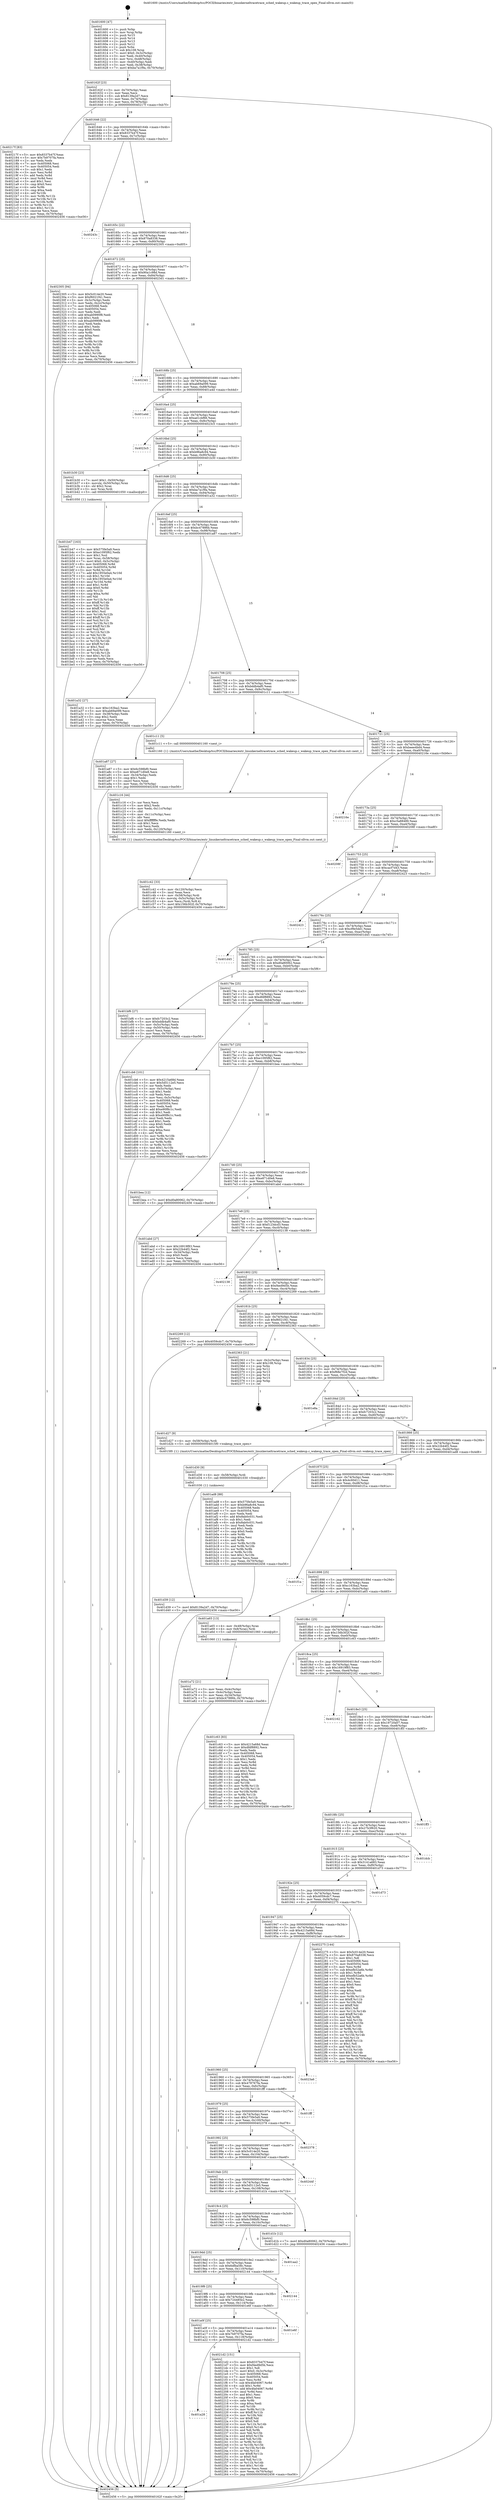 digraph "0x401600" {
  label = "0x401600 (/mnt/c/Users/mathe/Desktop/tcc/POCII/binaries/extr_linuxkerneltracetrace_sched_wakeup.c_wakeup_trace_open_Final-ollvm.out::main(0))"
  labelloc = "t"
  node[shape=record]

  Entry [label="",width=0.3,height=0.3,shape=circle,fillcolor=black,style=filled]
  "0x40162f" [label="{
     0x40162f [23]\l
     | [instrs]\l
     &nbsp;&nbsp;0x40162f \<+3\>: mov -0x70(%rbp),%eax\l
     &nbsp;&nbsp;0x401632 \<+2\>: mov %eax,%ecx\l
     &nbsp;&nbsp;0x401634 \<+6\>: sub $0x8139a2d7,%ecx\l
     &nbsp;&nbsp;0x40163a \<+3\>: mov %eax,-0x74(%rbp)\l
     &nbsp;&nbsp;0x40163d \<+3\>: mov %ecx,-0x78(%rbp)\l
     &nbsp;&nbsp;0x401640 \<+6\>: je 000000000040217f \<main+0xb7f\>\l
  }"]
  "0x40217f" [label="{
     0x40217f [83]\l
     | [instrs]\l
     &nbsp;&nbsp;0x40217f \<+5\>: mov $0x8337b47f,%eax\l
     &nbsp;&nbsp;0x402184 \<+5\>: mov $0x7b9707fa,%ecx\l
     &nbsp;&nbsp;0x402189 \<+2\>: xor %edx,%edx\l
     &nbsp;&nbsp;0x40218b \<+7\>: mov 0x405068,%esi\l
     &nbsp;&nbsp;0x402192 \<+7\>: mov 0x405054,%edi\l
     &nbsp;&nbsp;0x402199 \<+3\>: sub $0x1,%edx\l
     &nbsp;&nbsp;0x40219c \<+3\>: mov %esi,%r8d\l
     &nbsp;&nbsp;0x40219f \<+3\>: add %edx,%r8d\l
     &nbsp;&nbsp;0x4021a2 \<+4\>: imul %r8d,%esi\l
     &nbsp;&nbsp;0x4021a6 \<+3\>: and $0x1,%esi\l
     &nbsp;&nbsp;0x4021a9 \<+3\>: cmp $0x0,%esi\l
     &nbsp;&nbsp;0x4021ac \<+4\>: sete %r9b\l
     &nbsp;&nbsp;0x4021b0 \<+3\>: cmp $0xa,%edi\l
     &nbsp;&nbsp;0x4021b3 \<+4\>: setl %r10b\l
     &nbsp;&nbsp;0x4021b7 \<+3\>: mov %r9b,%r11b\l
     &nbsp;&nbsp;0x4021ba \<+3\>: and %r10b,%r11b\l
     &nbsp;&nbsp;0x4021bd \<+3\>: xor %r10b,%r9b\l
     &nbsp;&nbsp;0x4021c0 \<+3\>: or %r9b,%r11b\l
     &nbsp;&nbsp;0x4021c3 \<+4\>: test $0x1,%r11b\l
     &nbsp;&nbsp;0x4021c7 \<+3\>: cmovne %ecx,%eax\l
     &nbsp;&nbsp;0x4021ca \<+3\>: mov %eax,-0x70(%rbp)\l
     &nbsp;&nbsp;0x4021cd \<+5\>: jmp 0000000000402456 \<main+0xe56\>\l
  }"]
  "0x401646" [label="{
     0x401646 [22]\l
     | [instrs]\l
     &nbsp;&nbsp;0x401646 \<+5\>: jmp 000000000040164b \<main+0x4b\>\l
     &nbsp;&nbsp;0x40164b \<+3\>: mov -0x74(%rbp),%eax\l
     &nbsp;&nbsp;0x40164e \<+5\>: sub $0x8337b47f,%eax\l
     &nbsp;&nbsp;0x401653 \<+3\>: mov %eax,-0x7c(%rbp)\l
     &nbsp;&nbsp;0x401656 \<+6\>: je 000000000040243c \<main+0xe3c\>\l
  }"]
  Exit [label="",width=0.3,height=0.3,shape=circle,fillcolor=black,style=filled,peripheries=2]
  "0x40243c" [label="{
     0x40243c\l
  }", style=dashed]
  "0x40165c" [label="{
     0x40165c [22]\l
     | [instrs]\l
     &nbsp;&nbsp;0x40165c \<+5\>: jmp 0000000000401661 \<main+0x61\>\l
     &nbsp;&nbsp;0x401661 \<+3\>: mov -0x74(%rbp),%eax\l
     &nbsp;&nbsp;0x401664 \<+5\>: sub $0x870a8338,%eax\l
     &nbsp;&nbsp;0x401669 \<+3\>: mov %eax,-0x80(%rbp)\l
     &nbsp;&nbsp;0x40166c \<+6\>: je 0000000000402305 \<main+0xd05\>\l
  }"]
  "0x401a28" [label="{
     0x401a28\l
  }", style=dashed]
  "0x402305" [label="{
     0x402305 [94]\l
     | [instrs]\l
     &nbsp;&nbsp;0x402305 \<+5\>: mov $0x5c014e20,%eax\l
     &nbsp;&nbsp;0x40230a \<+5\>: mov $0xf6021f41,%ecx\l
     &nbsp;&nbsp;0x40230f \<+3\>: mov -0x3c(%rbp),%edx\l
     &nbsp;&nbsp;0x402312 \<+3\>: mov %edx,-0x2c(%rbp)\l
     &nbsp;&nbsp;0x402315 \<+7\>: mov 0x405068,%edx\l
     &nbsp;&nbsp;0x40231c \<+7\>: mov 0x405054,%esi\l
     &nbsp;&nbsp;0x402323 \<+2\>: mov %edx,%edi\l
     &nbsp;&nbsp;0x402325 \<+6\>: add $0xab0990f8,%edi\l
     &nbsp;&nbsp;0x40232b \<+3\>: sub $0x1,%edi\l
     &nbsp;&nbsp;0x40232e \<+6\>: sub $0xab0990f8,%edi\l
     &nbsp;&nbsp;0x402334 \<+3\>: imul %edi,%edx\l
     &nbsp;&nbsp;0x402337 \<+3\>: and $0x1,%edx\l
     &nbsp;&nbsp;0x40233a \<+3\>: cmp $0x0,%edx\l
     &nbsp;&nbsp;0x40233d \<+4\>: sete %r8b\l
     &nbsp;&nbsp;0x402341 \<+3\>: cmp $0xa,%esi\l
     &nbsp;&nbsp;0x402344 \<+4\>: setl %r9b\l
     &nbsp;&nbsp;0x402348 \<+3\>: mov %r8b,%r10b\l
     &nbsp;&nbsp;0x40234b \<+3\>: and %r9b,%r10b\l
     &nbsp;&nbsp;0x40234e \<+3\>: xor %r9b,%r8b\l
     &nbsp;&nbsp;0x402351 \<+3\>: or %r8b,%r10b\l
     &nbsp;&nbsp;0x402354 \<+4\>: test $0x1,%r10b\l
     &nbsp;&nbsp;0x402358 \<+3\>: cmovne %ecx,%eax\l
     &nbsp;&nbsp;0x40235b \<+3\>: mov %eax,-0x70(%rbp)\l
     &nbsp;&nbsp;0x40235e \<+5\>: jmp 0000000000402456 \<main+0xe56\>\l
  }"]
  "0x401672" [label="{
     0x401672 [25]\l
     | [instrs]\l
     &nbsp;&nbsp;0x401672 \<+5\>: jmp 0000000000401677 \<main+0x77\>\l
     &nbsp;&nbsp;0x401677 \<+3\>: mov -0x74(%rbp),%eax\l
     &nbsp;&nbsp;0x40167a \<+5\>: sub $0x90a1c98d,%eax\l
     &nbsp;&nbsp;0x40167f \<+6\>: mov %eax,-0x84(%rbp)\l
     &nbsp;&nbsp;0x401685 \<+6\>: je 00000000004023d1 \<main+0xdd1\>\l
  }"]
  "0x4021d2" [label="{
     0x4021d2 [151]\l
     | [instrs]\l
     &nbsp;&nbsp;0x4021d2 \<+5\>: mov $0x8337b47f,%eax\l
     &nbsp;&nbsp;0x4021d7 \<+5\>: mov $0xf4ed9d5b,%ecx\l
     &nbsp;&nbsp;0x4021dc \<+2\>: mov $0x1,%dl\l
     &nbsp;&nbsp;0x4021de \<+7\>: movl $0x0,-0x3c(%rbp)\l
     &nbsp;&nbsp;0x4021e5 \<+7\>: mov 0x405068,%esi\l
     &nbsp;&nbsp;0x4021ec \<+7\>: mov 0x405054,%edi\l
     &nbsp;&nbsp;0x4021f3 \<+3\>: mov %esi,%r8d\l
     &nbsp;&nbsp;0x4021f6 \<+7\>: sub $0x4fa04067,%r8d\l
     &nbsp;&nbsp;0x4021fd \<+4\>: sub $0x1,%r8d\l
     &nbsp;&nbsp;0x402201 \<+7\>: add $0x4fa04067,%r8d\l
     &nbsp;&nbsp;0x402208 \<+4\>: imul %r8d,%esi\l
     &nbsp;&nbsp;0x40220c \<+3\>: and $0x1,%esi\l
     &nbsp;&nbsp;0x40220f \<+3\>: cmp $0x0,%esi\l
     &nbsp;&nbsp;0x402212 \<+4\>: sete %r9b\l
     &nbsp;&nbsp;0x402216 \<+3\>: cmp $0xa,%edi\l
     &nbsp;&nbsp;0x402219 \<+4\>: setl %r10b\l
     &nbsp;&nbsp;0x40221d \<+3\>: mov %r9b,%r11b\l
     &nbsp;&nbsp;0x402220 \<+4\>: xor $0xff,%r11b\l
     &nbsp;&nbsp;0x402224 \<+3\>: mov %r10b,%bl\l
     &nbsp;&nbsp;0x402227 \<+3\>: xor $0xff,%bl\l
     &nbsp;&nbsp;0x40222a \<+3\>: xor $0x0,%dl\l
     &nbsp;&nbsp;0x40222d \<+3\>: mov %r11b,%r14b\l
     &nbsp;&nbsp;0x402230 \<+4\>: and $0x0,%r14b\l
     &nbsp;&nbsp;0x402234 \<+3\>: and %dl,%r9b\l
     &nbsp;&nbsp;0x402237 \<+3\>: mov %bl,%r15b\l
     &nbsp;&nbsp;0x40223a \<+4\>: and $0x0,%r15b\l
     &nbsp;&nbsp;0x40223e \<+3\>: and %dl,%r10b\l
     &nbsp;&nbsp;0x402241 \<+3\>: or %r9b,%r14b\l
     &nbsp;&nbsp;0x402244 \<+3\>: or %r10b,%r15b\l
     &nbsp;&nbsp;0x402247 \<+3\>: xor %r15b,%r14b\l
     &nbsp;&nbsp;0x40224a \<+3\>: or %bl,%r11b\l
     &nbsp;&nbsp;0x40224d \<+4\>: xor $0xff,%r11b\l
     &nbsp;&nbsp;0x402251 \<+3\>: or $0x0,%dl\l
     &nbsp;&nbsp;0x402254 \<+3\>: and %dl,%r11b\l
     &nbsp;&nbsp;0x402257 \<+3\>: or %r11b,%r14b\l
     &nbsp;&nbsp;0x40225a \<+4\>: test $0x1,%r14b\l
     &nbsp;&nbsp;0x40225e \<+3\>: cmovne %ecx,%eax\l
     &nbsp;&nbsp;0x402261 \<+3\>: mov %eax,-0x70(%rbp)\l
     &nbsp;&nbsp;0x402264 \<+5\>: jmp 0000000000402456 \<main+0xe56\>\l
  }"]
  "0x4023d1" [label="{
     0x4023d1\l
  }", style=dashed]
  "0x40168b" [label="{
     0x40168b [25]\l
     | [instrs]\l
     &nbsp;&nbsp;0x40168b \<+5\>: jmp 0000000000401690 \<main+0x90\>\l
     &nbsp;&nbsp;0x401690 \<+3\>: mov -0x74(%rbp),%eax\l
     &nbsp;&nbsp;0x401693 \<+5\>: sub $0xab69a099,%eax\l
     &nbsp;&nbsp;0x401698 \<+6\>: mov %eax,-0x88(%rbp)\l
     &nbsp;&nbsp;0x40169e \<+6\>: je 0000000000401a4d \<main+0x44d\>\l
  }"]
  "0x401a0f" [label="{
     0x401a0f [25]\l
     | [instrs]\l
     &nbsp;&nbsp;0x401a0f \<+5\>: jmp 0000000000401a14 \<main+0x414\>\l
     &nbsp;&nbsp;0x401a14 \<+3\>: mov -0x74(%rbp),%eax\l
     &nbsp;&nbsp;0x401a17 \<+5\>: sub $0x7b9707fa,%eax\l
     &nbsp;&nbsp;0x401a1c \<+6\>: mov %eax,-0x118(%rbp)\l
     &nbsp;&nbsp;0x401a22 \<+6\>: je 00000000004021d2 \<main+0xbd2\>\l
  }"]
  "0x401a4d" [label="{
     0x401a4d\l
  }", style=dashed]
  "0x4016a4" [label="{
     0x4016a4 [25]\l
     | [instrs]\l
     &nbsp;&nbsp;0x4016a4 \<+5\>: jmp 00000000004016a9 \<main+0xa9\>\l
     &nbsp;&nbsp;0x4016a9 \<+3\>: mov -0x74(%rbp),%eax\l
     &nbsp;&nbsp;0x4016ac \<+5\>: sub $0xad1cbf66,%eax\l
     &nbsp;&nbsp;0x4016b1 \<+6\>: mov %eax,-0x8c(%rbp)\l
     &nbsp;&nbsp;0x4016b7 \<+6\>: je 00000000004023c5 \<main+0xdc5\>\l
  }"]
  "0x401e6f" [label="{
     0x401e6f\l
  }", style=dashed]
  "0x4023c5" [label="{
     0x4023c5\l
  }", style=dashed]
  "0x4016bd" [label="{
     0x4016bd [25]\l
     | [instrs]\l
     &nbsp;&nbsp;0x4016bd \<+5\>: jmp 00000000004016c2 \<main+0xc2\>\l
     &nbsp;&nbsp;0x4016c2 \<+3\>: mov -0x74(%rbp),%eax\l
     &nbsp;&nbsp;0x4016c5 \<+5\>: sub $0xb96a8c94,%eax\l
     &nbsp;&nbsp;0x4016ca \<+6\>: mov %eax,-0x90(%rbp)\l
     &nbsp;&nbsp;0x4016d0 \<+6\>: je 0000000000401b30 \<main+0x530\>\l
  }"]
  "0x4019f6" [label="{
     0x4019f6 [25]\l
     | [instrs]\l
     &nbsp;&nbsp;0x4019f6 \<+5\>: jmp 00000000004019fb \<main+0x3fb\>\l
     &nbsp;&nbsp;0x4019fb \<+3\>: mov -0x74(%rbp),%eax\l
     &nbsp;&nbsp;0x4019fe \<+5\>: sub $0x724485e2,%eax\l
     &nbsp;&nbsp;0x401a03 \<+6\>: mov %eax,-0x114(%rbp)\l
     &nbsp;&nbsp;0x401a09 \<+6\>: je 0000000000401e6f \<main+0x86f\>\l
  }"]
  "0x401b30" [label="{
     0x401b30 [23]\l
     | [instrs]\l
     &nbsp;&nbsp;0x401b30 \<+7\>: movl $0x1,-0x50(%rbp)\l
     &nbsp;&nbsp;0x401b37 \<+4\>: movslq -0x50(%rbp),%rax\l
     &nbsp;&nbsp;0x401b3b \<+4\>: shl $0x2,%rax\l
     &nbsp;&nbsp;0x401b3f \<+3\>: mov %rax,%rdi\l
     &nbsp;&nbsp;0x401b42 \<+5\>: call 0000000000401050 \<malloc@plt\>\l
     | [calls]\l
     &nbsp;&nbsp;0x401050 \{1\} (unknown)\l
  }"]
  "0x4016d6" [label="{
     0x4016d6 [25]\l
     | [instrs]\l
     &nbsp;&nbsp;0x4016d6 \<+5\>: jmp 00000000004016db \<main+0xdb\>\l
     &nbsp;&nbsp;0x4016db \<+3\>: mov -0x74(%rbp),%eax\l
     &nbsp;&nbsp;0x4016de \<+5\>: sub $0xba7a1f9a,%eax\l
     &nbsp;&nbsp;0x4016e3 \<+6\>: mov %eax,-0x94(%rbp)\l
     &nbsp;&nbsp;0x4016e9 \<+6\>: je 0000000000401a32 \<main+0x432\>\l
  }"]
  "0x402144" [label="{
     0x402144\l
  }", style=dashed]
  "0x401a32" [label="{
     0x401a32 [27]\l
     | [instrs]\l
     &nbsp;&nbsp;0x401a32 \<+5\>: mov $0xc163ba2,%eax\l
     &nbsp;&nbsp;0x401a37 \<+5\>: mov $0xab69a099,%ecx\l
     &nbsp;&nbsp;0x401a3c \<+3\>: mov -0x38(%rbp),%edx\l
     &nbsp;&nbsp;0x401a3f \<+3\>: cmp $0x2,%edx\l
     &nbsp;&nbsp;0x401a42 \<+3\>: cmovne %ecx,%eax\l
     &nbsp;&nbsp;0x401a45 \<+3\>: mov %eax,-0x70(%rbp)\l
     &nbsp;&nbsp;0x401a48 \<+5\>: jmp 0000000000402456 \<main+0xe56\>\l
  }"]
  "0x4016ef" [label="{
     0x4016ef [25]\l
     | [instrs]\l
     &nbsp;&nbsp;0x4016ef \<+5\>: jmp 00000000004016f4 \<main+0xf4\>\l
     &nbsp;&nbsp;0x4016f4 \<+3\>: mov -0x74(%rbp),%eax\l
     &nbsp;&nbsp;0x4016f7 \<+5\>: sub $0xbc47886b,%eax\l
     &nbsp;&nbsp;0x4016fc \<+6\>: mov %eax,-0x98(%rbp)\l
     &nbsp;&nbsp;0x401702 \<+6\>: je 0000000000401a87 \<main+0x487\>\l
  }"]
  "0x402456" [label="{
     0x402456 [5]\l
     | [instrs]\l
     &nbsp;&nbsp;0x402456 \<+5\>: jmp 000000000040162f \<main+0x2f\>\l
  }"]
  "0x401600" [label="{
     0x401600 [47]\l
     | [instrs]\l
     &nbsp;&nbsp;0x401600 \<+1\>: push %rbp\l
     &nbsp;&nbsp;0x401601 \<+3\>: mov %rsp,%rbp\l
     &nbsp;&nbsp;0x401604 \<+2\>: push %r15\l
     &nbsp;&nbsp;0x401606 \<+2\>: push %r14\l
     &nbsp;&nbsp;0x401608 \<+2\>: push %r13\l
     &nbsp;&nbsp;0x40160a \<+2\>: push %r12\l
     &nbsp;&nbsp;0x40160c \<+1\>: push %rbx\l
     &nbsp;&nbsp;0x40160d \<+7\>: sub $0x108,%rsp\l
     &nbsp;&nbsp;0x401614 \<+7\>: movl $0x0,-0x3c(%rbp)\l
     &nbsp;&nbsp;0x40161b \<+3\>: mov %edi,-0x40(%rbp)\l
     &nbsp;&nbsp;0x40161e \<+4\>: mov %rsi,-0x48(%rbp)\l
     &nbsp;&nbsp;0x401622 \<+3\>: mov -0x40(%rbp),%edi\l
     &nbsp;&nbsp;0x401625 \<+3\>: mov %edi,-0x38(%rbp)\l
     &nbsp;&nbsp;0x401628 \<+7\>: movl $0xba7a1f9a,-0x70(%rbp)\l
  }"]
  "0x4019dd" [label="{
     0x4019dd [25]\l
     | [instrs]\l
     &nbsp;&nbsp;0x4019dd \<+5\>: jmp 00000000004019e2 \<main+0x3e2\>\l
     &nbsp;&nbsp;0x4019e2 \<+3\>: mov -0x74(%rbp),%eax\l
     &nbsp;&nbsp;0x4019e5 \<+5\>: sub $0x6dfba58c,%eax\l
     &nbsp;&nbsp;0x4019ea \<+6\>: mov %eax,-0x110(%rbp)\l
     &nbsp;&nbsp;0x4019f0 \<+6\>: je 0000000000402144 \<main+0xb44\>\l
  }"]
  "0x401a87" [label="{
     0x401a87 [27]\l
     | [instrs]\l
     &nbsp;&nbsp;0x401a87 \<+5\>: mov $0x6c598bf0,%eax\l
     &nbsp;&nbsp;0x401a8c \<+5\>: mov $0xe871d0e8,%ecx\l
     &nbsp;&nbsp;0x401a91 \<+3\>: mov -0x34(%rbp),%edx\l
     &nbsp;&nbsp;0x401a94 \<+3\>: cmp $0x1,%edx\l
     &nbsp;&nbsp;0x401a97 \<+3\>: cmovl %ecx,%eax\l
     &nbsp;&nbsp;0x401a9a \<+3\>: mov %eax,-0x70(%rbp)\l
     &nbsp;&nbsp;0x401a9d \<+5\>: jmp 0000000000402456 \<main+0xe56\>\l
  }"]
  "0x401708" [label="{
     0x401708 [25]\l
     | [instrs]\l
     &nbsp;&nbsp;0x401708 \<+5\>: jmp 000000000040170d \<main+0x10d\>\l
     &nbsp;&nbsp;0x40170d \<+3\>: mov -0x74(%rbp),%eax\l
     &nbsp;&nbsp;0x401710 \<+5\>: sub $0xbddb4af0,%eax\l
     &nbsp;&nbsp;0x401715 \<+6\>: mov %eax,-0x9c(%rbp)\l
     &nbsp;&nbsp;0x40171b \<+6\>: je 0000000000401c11 \<main+0x611\>\l
  }"]
  "0x401aa2" [label="{
     0x401aa2\l
  }", style=dashed]
  "0x401c11" [label="{
     0x401c11 [5]\l
     | [instrs]\l
     &nbsp;&nbsp;0x401c11 \<+5\>: call 0000000000401160 \<next_i\>\l
     | [calls]\l
     &nbsp;&nbsp;0x401160 \{1\} (/mnt/c/Users/mathe/Desktop/tcc/POCII/binaries/extr_linuxkerneltracetrace_sched_wakeup.c_wakeup_trace_open_Final-ollvm.out::next_i)\l
  }"]
  "0x401721" [label="{
     0x401721 [25]\l
     | [instrs]\l
     &nbsp;&nbsp;0x401721 \<+5\>: jmp 0000000000401726 \<main+0x126\>\l
     &nbsp;&nbsp;0x401726 \<+3\>: mov -0x74(%rbp),%eax\l
     &nbsp;&nbsp;0x401729 \<+5\>: sub $0xbeee4bd4,%eax\l
     &nbsp;&nbsp;0x40172e \<+6\>: mov %eax,-0xa0(%rbp)\l
     &nbsp;&nbsp;0x401734 \<+6\>: je 000000000040216e \<main+0xb6e\>\l
  }"]
  "0x401d39" [label="{
     0x401d39 [12]\l
     | [instrs]\l
     &nbsp;&nbsp;0x401d39 \<+7\>: movl $0x8139a2d7,-0x70(%rbp)\l
     &nbsp;&nbsp;0x401d40 \<+5\>: jmp 0000000000402456 \<main+0xe56\>\l
  }"]
  "0x40216e" [label="{
     0x40216e\l
  }", style=dashed]
  "0x40173a" [label="{
     0x40173a [25]\l
     | [instrs]\l
     &nbsp;&nbsp;0x40173a \<+5\>: jmp 000000000040173f \<main+0x13f\>\l
     &nbsp;&nbsp;0x40173f \<+3\>: mov -0x74(%rbp),%eax\l
     &nbsp;&nbsp;0x401742 \<+5\>: sub $0xc5a88489,%eax\l
     &nbsp;&nbsp;0x401747 \<+6\>: mov %eax,-0xa4(%rbp)\l
     &nbsp;&nbsp;0x40174d \<+6\>: je 000000000040208f \<main+0xa8f\>\l
  }"]
  "0x401d30" [label="{
     0x401d30 [9]\l
     | [instrs]\l
     &nbsp;&nbsp;0x401d30 \<+4\>: mov -0x58(%rbp),%rdi\l
     &nbsp;&nbsp;0x401d34 \<+5\>: call 0000000000401030 \<free@plt\>\l
     | [calls]\l
     &nbsp;&nbsp;0x401030 \{1\} (unknown)\l
  }"]
  "0x40208f" [label="{
     0x40208f\l
  }", style=dashed]
  "0x401753" [label="{
     0x401753 [25]\l
     | [instrs]\l
     &nbsp;&nbsp;0x401753 \<+5\>: jmp 0000000000401758 \<main+0x158\>\l
     &nbsp;&nbsp;0x401758 \<+3\>: mov -0x74(%rbp),%eax\l
     &nbsp;&nbsp;0x40175b \<+5\>: sub $0xcacf7d43,%eax\l
     &nbsp;&nbsp;0x401760 \<+6\>: mov %eax,-0xa8(%rbp)\l
     &nbsp;&nbsp;0x401766 \<+6\>: je 0000000000402423 \<main+0xe23\>\l
  }"]
  "0x4019c4" [label="{
     0x4019c4 [25]\l
     | [instrs]\l
     &nbsp;&nbsp;0x4019c4 \<+5\>: jmp 00000000004019c9 \<main+0x3c9\>\l
     &nbsp;&nbsp;0x4019c9 \<+3\>: mov -0x74(%rbp),%eax\l
     &nbsp;&nbsp;0x4019cc \<+5\>: sub $0x6c598bf0,%eax\l
     &nbsp;&nbsp;0x4019d1 \<+6\>: mov %eax,-0x10c(%rbp)\l
     &nbsp;&nbsp;0x4019d7 \<+6\>: je 0000000000401aa2 \<main+0x4a2\>\l
  }"]
  "0x402423" [label="{
     0x402423\l
  }", style=dashed]
  "0x40176c" [label="{
     0x40176c [25]\l
     | [instrs]\l
     &nbsp;&nbsp;0x40176c \<+5\>: jmp 0000000000401771 \<main+0x171\>\l
     &nbsp;&nbsp;0x401771 \<+3\>: mov -0x74(%rbp),%eax\l
     &nbsp;&nbsp;0x401774 \<+5\>: sub $0xcf9e5dd1,%eax\l
     &nbsp;&nbsp;0x401779 \<+6\>: mov %eax,-0xac(%rbp)\l
     &nbsp;&nbsp;0x40177f \<+6\>: je 0000000000401d45 \<main+0x745\>\l
  }"]
  "0x401d1b" [label="{
     0x401d1b [12]\l
     | [instrs]\l
     &nbsp;&nbsp;0x401d1b \<+7\>: movl $0xd0a80062,-0x70(%rbp)\l
     &nbsp;&nbsp;0x401d22 \<+5\>: jmp 0000000000402456 \<main+0xe56\>\l
  }"]
  "0x401d45" [label="{
     0x401d45\l
  }", style=dashed]
  "0x401785" [label="{
     0x401785 [25]\l
     | [instrs]\l
     &nbsp;&nbsp;0x401785 \<+5\>: jmp 000000000040178a \<main+0x18a\>\l
     &nbsp;&nbsp;0x40178a \<+3\>: mov -0x74(%rbp),%eax\l
     &nbsp;&nbsp;0x40178d \<+5\>: sub $0xd0a80062,%eax\l
     &nbsp;&nbsp;0x401792 \<+6\>: mov %eax,-0xb0(%rbp)\l
     &nbsp;&nbsp;0x401798 \<+6\>: je 0000000000401bf6 \<main+0x5f6\>\l
  }"]
  "0x4019ab" [label="{
     0x4019ab [25]\l
     | [instrs]\l
     &nbsp;&nbsp;0x4019ab \<+5\>: jmp 00000000004019b0 \<main+0x3b0\>\l
     &nbsp;&nbsp;0x4019b0 \<+3\>: mov -0x74(%rbp),%eax\l
     &nbsp;&nbsp;0x4019b3 \<+5\>: sub $0x5d5112e5,%eax\l
     &nbsp;&nbsp;0x4019b8 \<+6\>: mov %eax,-0x108(%rbp)\l
     &nbsp;&nbsp;0x4019be \<+6\>: je 0000000000401d1b \<main+0x71b\>\l
  }"]
  "0x401bf6" [label="{
     0x401bf6 [27]\l
     | [instrs]\l
     &nbsp;&nbsp;0x401bf6 \<+5\>: mov $0xfc7203c2,%eax\l
     &nbsp;&nbsp;0x401bfb \<+5\>: mov $0xbddb4af0,%ecx\l
     &nbsp;&nbsp;0x401c00 \<+3\>: mov -0x5c(%rbp),%edx\l
     &nbsp;&nbsp;0x401c03 \<+3\>: cmp -0x50(%rbp),%edx\l
     &nbsp;&nbsp;0x401c06 \<+3\>: cmovl %ecx,%eax\l
     &nbsp;&nbsp;0x401c09 \<+3\>: mov %eax,-0x70(%rbp)\l
     &nbsp;&nbsp;0x401c0c \<+5\>: jmp 0000000000402456 \<main+0xe56\>\l
  }"]
  "0x40179e" [label="{
     0x40179e [25]\l
     | [instrs]\l
     &nbsp;&nbsp;0x40179e \<+5\>: jmp 00000000004017a3 \<main+0x1a3\>\l
     &nbsp;&nbsp;0x4017a3 \<+3\>: mov -0x74(%rbp),%eax\l
     &nbsp;&nbsp;0x4017a6 \<+5\>: sub $0xdfdf8892,%eax\l
     &nbsp;&nbsp;0x4017ab \<+6\>: mov %eax,-0xb4(%rbp)\l
     &nbsp;&nbsp;0x4017b1 \<+6\>: je 0000000000401cb6 \<main+0x6b6\>\l
  }"]
  "0x40244f" [label="{
     0x40244f\l
  }", style=dashed]
  "0x401cb6" [label="{
     0x401cb6 [101]\l
     | [instrs]\l
     &nbsp;&nbsp;0x401cb6 \<+5\>: mov $0x4215a68d,%eax\l
     &nbsp;&nbsp;0x401cbb \<+5\>: mov $0x5d5112e5,%ecx\l
     &nbsp;&nbsp;0x401cc0 \<+2\>: xor %edx,%edx\l
     &nbsp;&nbsp;0x401cc2 \<+3\>: mov -0x5c(%rbp),%esi\l
     &nbsp;&nbsp;0x401cc5 \<+3\>: sub $0x1,%edx\l
     &nbsp;&nbsp;0x401cc8 \<+2\>: sub %edx,%esi\l
     &nbsp;&nbsp;0x401cca \<+3\>: mov %esi,-0x5c(%rbp)\l
     &nbsp;&nbsp;0x401ccd \<+7\>: mov 0x405068,%edx\l
     &nbsp;&nbsp;0x401cd4 \<+7\>: mov 0x405054,%esi\l
     &nbsp;&nbsp;0x401cdb \<+2\>: mov %edx,%edi\l
     &nbsp;&nbsp;0x401cdd \<+6\>: add $0xe90f8c1c,%edi\l
     &nbsp;&nbsp;0x401ce3 \<+3\>: sub $0x1,%edi\l
     &nbsp;&nbsp;0x401ce6 \<+6\>: sub $0xe90f8c1c,%edi\l
     &nbsp;&nbsp;0x401cec \<+3\>: imul %edi,%edx\l
     &nbsp;&nbsp;0x401cef \<+3\>: and $0x1,%edx\l
     &nbsp;&nbsp;0x401cf2 \<+3\>: cmp $0x0,%edx\l
     &nbsp;&nbsp;0x401cf5 \<+4\>: sete %r8b\l
     &nbsp;&nbsp;0x401cf9 \<+3\>: cmp $0xa,%esi\l
     &nbsp;&nbsp;0x401cfc \<+4\>: setl %r9b\l
     &nbsp;&nbsp;0x401d00 \<+3\>: mov %r8b,%r10b\l
     &nbsp;&nbsp;0x401d03 \<+3\>: and %r9b,%r10b\l
     &nbsp;&nbsp;0x401d06 \<+3\>: xor %r9b,%r8b\l
     &nbsp;&nbsp;0x401d09 \<+3\>: or %r8b,%r10b\l
     &nbsp;&nbsp;0x401d0c \<+4\>: test $0x1,%r10b\l
     &nbsp;&nbsp;0x401d10 \<+3\>: cmovne %ecx,%eax\l
     &nbsp;&nbsp;0x401d13 \<+3\>: mov %eax,-0x70(%rbp)\l
     &nbsp;&nbsp;0x401d16 \<+5\>: jmp 0000000000402456 \<main+0xe56\>\l
  }"]
  "0x4017b7" [label="{
     0x4017b7 [25]\l
     | [instrs]\l
     &nbsp;&nbsp;0x4017b7 \<+5\>: jmp 00000000004017bc \<main+0x1bc\>\l
     &nbsp;&nbsp;0x4017bc \<+3\>: mov -0x74(%rbp),%eax\l
     &nbsp;&nbsp;0x4017bf \<+5\>: sub $0xe1095f62,%eax\l
     &nbsp;&nbsp;0x4017c4 \<+6\>: mov %eax,-0xb8(%rbp)\l
     &nbsp;&nbsp;0x4017ca \<+6\>: je 0000000000401bea \<main+0x5ea\>\l
  }"]
  "0x401992" [label="{
     0x401992 [25]\l
     | [instrs]\l
     &nbsp;&nbsp;0x401992 \<+5\>: jmp 0000000000401997 \<main+0x397\>\l
     &nbsp;&nbsp;0x401997 \<+3\>: mov -0x74(%rbp),%eax\l
     &nbsp;&nbsp;0x40199a \<+5\>: sub $0x5c014e20,%eax\l
     &nbsp;&nbsp;0x40199f \<+6\>: mov %eax,-0x104(%rbp)\l
     &nbsp;&nbsp;0x4019a5 \<+6\>: je 000000000040244f \<main+0xe4f\>\l
  }"]
  "0x401bea" [label="{
     0x401bea [12]\l
     | [instrs]\l
     &nbsp;&nbsp;0x401bea \<+7\>: movl $0xd0a80062,-0x70(%rbp)\l
     &nbsp;&nbsp;0x401bf1 \<+5\>: jmp 0000000000402456 \<main+0xe56\>\l
  }"]
  "0x4017d0" [label="{
     0x4017d0 [25]\l
     | [instrs]\l
     &nbsp;&nbsp;0x4017d0 \<+5\>: jmp 00000000004017d5 \<main+0x1d5\>\l
     &nbsp;&nbsp;0x4017d5 \<+3\>: mov -0x74(%rbp),%eax\l
     &nbsp;&nbsp;0x4017d8 \<+5\>: sub $0xe871d0e8,%eax\l
     &nbsp;&nbsp;0x4017dd \<+6\>: mov %eax,-0xbc(%rbp)\l
     &nbsp;&nbsp;0x4017e3 \<+6\>: je 0000000000401abd \<main+0x4bd\>\l
  }"]
  "0x402378" [label="{
     0x402378\l
  }", style=dashed]
  "0x401abd" [label="{
     0x401abd [27]\l
     | [instrs]\l
     &nbsp;&nbsp;0x401abd \<+5\>: mov $0x16919f83,%eax\l
     &nbsp;&nbsp;0x401ac2 \<+5\>: mov $0x22b44f2,%ecx\l
     &nbsp;&nbsp;0x401ac7 \<+3\>: mov -0x34(%rbp),%edx\l
     &nbsp;&nbsp;0x401aca \<+3\>: cmp $0x0,%edx\l
     &nbsp;&nbsp;0x401acd \<+3\>: cmove %ecx,%eax\l
     &nbsp;&nbsp;0x401ad0 \<+3\>: mov %eax,-0x70(%rbp)\l
     &nbsp;&nbsp;0x401ad3 \<+5\>: jmp 0000000000402456 \<main+0xe56\>\l
  }"]
  "0x4017e9" [label="{
     0x4017e9 [25]\l
     | [instrs]\l
     &nbsp;&nbsp;0x4017e9 \<+5\>: jmp 00000000004017ee \<main+0x1ee\>\l
     &nbsp;&nbsp;0x4017ee \<+3\>: mov -0x74(%rbp),%eax\l
     &nbsp;&nbsp;0x4017f1 \<+5\>: sub $0xf123dcd3,%eax\l
     &nbsp;&nbsp;0x4017f6 \<+6\>: mov %eax,-0xc0(%rbp)\l
     &nbsp;&nbsp;0x4017fc \<+6\>: je 0000000000402138 \<main+0xb38\>\l
  }"]
  "0x401979" [label="{
     0x401979 [25]\l
     | [instrs]\l
     &nbsp;&nbsp;0x401979 \<+5\>: jmp 000000000040197e \<main+0x37e\>\l
     &nbsp;&nbsp;0x40197e \<+3\>: mov -0x74(%rbp),%eax\l
     &nbsp;&nbsp;0x401981 \<+5\>: sub $0x575fe5a9,%eax\l
     &nbsp;&nbsp;0x401986 \<+6\>: mov %eax,-0x100(%rbp)\l
     &nbsp;&nbsp;0x40198c \<+6\>: je 0000000000402378 \<main+0xd78\>\l
  }"]
  "0x402138" [label="{
     0x402138\l
  }", style=dashed]
  "0x401802" [label="{
     0x401802 [25]\l
     | [instrs]\l
     &nbsp;&nbsp;0x401802 \<+5\>: jmp 0000000000401807 \<main+0x207\>\l
     &nbsp;&nbsp;0x401807 \<+3\>: mov -0x74(%rbp),%eax\l
     &nbsp;&nbsp;0x40180a \<+5\>: sub $0xf4ed9d5b,%eax\l
     &nbsp;&nbsp;0x40180f \<+6\>: mov %eax,-0xc4(%rbp)\l
     &nbsp;&nbsp;0x401815 \<+6\>: je 0000000000402269 \<main+0xc69\>\l
  }"]
  "0x401fff" [label="{
     0x401fff\l
  }", style=dashed]
  "0x402269" [label="{
     0x402269 [12]\l
     | [instrs]\l
     &nbsp;&nbsp;0x402269 \<+7\>: movl $0x4059cdc7,-0x70(%rbp)\l
     &nbsp;&nbsp;0x402270 \<+5\>: jmp 0000000000402456 \<main+0xe56\>\l
  }"]
  "0x40181b" [label="{
     0x40181b [25]\l
     | [instrs]\l
     &nbsp;&nbsp;0x40181b \<+5\>: jmp 0000000000401820 \<main+0x220\>\l
     &nbsp;&nbsp;0x401820 \<+3\>: mov -0x74(%rbp),%eax\l
     &nbsp;&nbsp;0x401823 \<+5\>: sub $0xf6021f41,%eax\l
     &nbsp;&nbsp;0x401828 \<+6\>: mov %eax,-0xc8(%rbp)\l
     &nbsp;&nbsp;0x40182e \<+6\>: je 0000000000402363 \<main+0xd63\>\l
  }"]
  "0x401960" [label="{
     0x401960 [25]\l
     | [instrs]\l
     &nbsp;&nbsp;0x401960 \<+5\>: jmp 0000000000401965 \<main+0x365\>\l
     &nbsp;&nbsp;0x401965 \<+3\>: mov -0x74(%rbp),%eax\l
     &nbsp;&nbsp;0x401968 \<+5\>: sub $0x478767fa,%eax\l
     &nbsp;&nbsp;0x40196d \<+6\>: mov %eax,-0xfc(%rbp)\l
     &nbsp;&nbsp;0x401973 \<+6\>: je 0000000000401fff \<main+0x9ff\>\l
  }"]
  "0x402363" [label="{
     0x402363 [21]\l
     | [instrs]\l
     &nbsp;&nbsp;0x402363 \<+3\>: mov -0x2c(%rbp),%eax\l
     &nbsp;&nbsp;0x402366 \<+7\>: add $0x108,%rsp\l
     &nbsp;&nbsp;0x40236d \<+1\>: pop %rbx\l
     &nbsp;&nbsp;0x40236e \<+2\>: pop %r12\l
     &nbsp;&nbsp;0x402370 \<+2\>: pop %r13\l
     &nbsp;&nbsp;0x402372 \<+2\>: pop %r14\l
     &nbsp;&nbsp;0x402374 \<+2\>: pop %r15\l
     &nbsp;&nbsp;0x402376 \<+1\>: pop %rbp\l
     &nbsp;&nbsp;0x402377 \<+1\>: ret\l
  }"]
  "0x401834" [label="{
     0x401834 [25]\l
     | [instrs]\l
     &nbsp;&nbsp;0x401834 \<+5\>: jmp 0000000000401839 \<main+0x239\>\l
     &nbsp;&nbsp;0x401839 \<+3\>: mov -0x74(%rbp),%eax\l
     &nbsp;&nbsp;0x40183c \<+5\>: sub $0xf68e7f2d,%eax\l
     &nbsp;&nbsp;0x401841 \<+6\>: mov %eax,-0xcc(%rbp)\l
     &nbsp;&nbsp;0x401847 \<+6\>: je 0000000000401e8a \<main+0x88a\>\l
  }"]
  "0x4023a6" [label="{
     0x4023a6\l
  }", style=dashed]
  "0x401e8a" [label="{
     0x401e8a\l
  }", style=dashed]
  "0x40184d" [label="{
     0x40184d [25]\l
     | [instrs]\l
     &nbsp;&nbsp;0x40184d \<+5\>: jmp 0000000000401852 \<main+0x252\>\l
     &nbsp;&nbsp;0x401852 \<+3\>: mov -0x74(%rbp),%eax\l
     &nbsp;&nbsp;0x401855 \<+5\>: sub $0xfc7203c2,%eax\l
     &nbsp;&nbsp;0x40185a \<+6\>: mov %eax,-0xd0(%rbp)\l
     &nbsp;&nbsp;0x401860 \<+6\>: je 0000000000401d27 \<main+0x727\>\l
  }"]
  "0x401947" [label="{
     0x401947 [25]\l
     | [instrs]\l
     &nbsp;&nbsp;0x401947 \<+5\>: jmp 000000000040194c \<main+0x34c\>\l
     &nbsp;&nbsp;0x40194c \<+3\>: mov -0x74(%rbp),%eax\l
     &nbsp;&nbsp;0x40194f \<+5\>: sub $0x4215a68d,%eax\l
     &nbsp;&nbsp;0x401954 \<+6\>: mov %eax,-0xf8(%rbp)\l
     &nbsp;&nbsp;0x40195a \<+6\>: je 00000000004023a6 \<main+0xda6\>\l
  }"]
  "0x401d27" [label="{
     0x401d27 [9]\l
     | [instrs]\l
     &nbsp;&nbsp;0x401d27 \<+4\>: mov -0x58(%rbp),%rdi\l
     &nbsp;&nbsp;0x401d2b \<+5\>: call 00000000004015f0 \<wakeup_trace_open\>\l
     | [calls]\l
     &nbsp;&nbsp;0x4015f0 \{1\} (/mnt/c/Users/mathe/Desktop/tcc/POCII/binaries/extr_linuxkerneltracetrace_sched_wakeup.c_wakeup_trace_open_Final-ollvm.out::wakeup_trace_open)\l
  }"]
  "0x401866" [label="{
     0x401866 [25]\l
     | [instrs]\l
     &nbsp;&nbsp;0x401866 \<+5\>: jmp 000000000040186b \<main+0x26b\>\l
     &nbsp;&nbsp;0x40186b \<+3\>: mov -0x74(%rbp),%eax\l
     &nbsp;&nbsp;0x40186e \<+5\>: sub $0x22b44f2,%eax\l
     &nbsp;&nbsp;0x401873 \<+6\>: mov %eax,-0xd4(%rbp)\l
     &nbsp;&nbsp;0x401879 \<+6\>: je 0000000000401ad8 \<main+0x4d8\>\l
  }"]
  "0x402275" [label="{
     0x402275 [144]\l
     | [instrs]\l
     &nbsp;&nbsp;0x402275 \<+5\>: mov $0x5c014e20,%eax\l
     &nbsp;&nbsp;0x40227a \<+5\>: mov $0x870a8338,%ecx\l
     &nbsp;&nbsp;0x40227f \<+2\>: mov $0x1,%dl\l
     &nbsp;&nbsp;0x402281 \<+7\>: mov 0x405068,%esi\l
     &nbsp;&nbsp;0x402288 \<+7\>: mov 0x405054,%edi\l
     &nbsp;&nbsp;0x40228f \<+3\>: mov %esi,%r8d\l
     &nbsp;&nbsp;0x402292 \<+7\>: sub $0xefb52a6b,%r8d\l
     &nbsp;&nbsp;0x402299 \<+4\>: sub $0x1,%r8d\l
     &nbsp;&nbsp;0x40229d \<+7\>: add $0xefb52a6b,%r8d\l
     &nbsp;&nbsp;0x4022a4 \<+4\>: imul %r8d,%esi\l
     &nbsp;&nbsp;0x4022a8 \<+3\>: and $0x1,%esi\l
     &nbsp;&nbsp;0x4022ab \<+3\>: cmp $0x0,%esi\l
     &nbsp;&nbsp;0x4022ae \<+4\>: sete %r9b\l
     &nbsp;&nbsp;0x4022b2 \<+3\>: cmp $0xa,%edi\l
     &nbsp;&nbsp;0x4022b5 \<+4\>: setl %r10b\l
     &nbsp;&nbsp;0x4022b9 \<+3\>: mov %r9b,%r11b\l
     &nbsp;&nbsp;0x4022bc \<+4\>: xor $0xff,%r11b\l
     &nbsp;&nbsp;0x4022c0 \<+3\>: mov %r10b,%bl\l
     &nbsp;&nbsp;0x4022c3 \<+3\>: xor $0xff,%bl\l
     &nbsp;&nbsp;0x4022c6 \<+3\>: xor $0x1,%dl\l
     &nbsp;&nbsp;0x4022c9 \<+3\>: mov %r11b,%r14b\l
     &nbsp;&nbsp;0x4022cc \<+4\>: and $0xff,%r14b\l
     &nbsp;&nbsp;0x4022d0 \<+3\>: and %dl,%r9b\l
     &nbsp;&nbsp;0x4022d3 \<+3\>: mov %bl,%r15b\l
     &nbsp;&nbsp;0x4022d6 \<+4\>: and $0xff,%r15b\l
     &nbsp;&nbsp;0x4022da \<+3\>: and %dl,%r10b\l
     &nbsp;&nbsp;0x4022dd \<+3\>: or %r9b,%r14b\l
     &nbsp;&nbsp;0x4022e0 \<+3\>: or %r10b,%r15b\l
     &nbsp;&nbsp;0x4022e3 \<+3\>: xor %r15b,%r14b\l
     &nbsp;&nbsp;0x4022e6 \<+3\>: or %bl,%r11b\l
     &nbsp;&nbsp;0x4022e9 \<+4\>: xor $0xff,%r11b\l
     &nbsp;&nbsp;0x4022ed \<+3\>: or $0x1,%dl\l
     &nbsp;&nbsp;0x4022f0 \<+3\>: and %dl,%r11b\l
     &nbsp;&nbsp;0x4022f3 \<+3\>: or %r11b,%r14b\l
     &nbsp;&nbsp;0x4022f6 \<+4\>: test $0x1,%r14b\l
     &nbsp;&nbsp;0x4022fa \<+3\>: cmovne %ecx,%eax\l
     &nbsp;&nbsp;0x4022fd \<+3\>: mov %eax,-0x70(%rbp)\l
     &nbsp;&nbsp;0x402300 \<+5\>: jmp 0000000000402456 \<main+0xe56\>\l
  }"]
  "0x401ad8" [label="{
     0x401ad8 [88]\l
     | [instrs]\l
     &nbsp;&nbsp;0x401ad8 \<+5\>: mov $0x575fe5a9,%eax\l
     &nbsp;&nbsp;0x401add \<+5\>: mov $0xb96a8c94,%ecx\l
     &nbsp;&nbsp;0x401ae2 \<+7\>: mov 0x405068,%edx\l
     &nbsp;&nbsp;0x401ae9 \<+7\>: mov 0x405054,%esi\l
     &nbsp;&nbsp;0x401af0 \<+2\>: mov %edx,%edi\l
     &nbsp;&nbsp;0x401af2 \<+6\>: add $0x8ab0c031,%edi\l
     &nbsp;&nbsp;0x401af8 \<+3\>: sub $0x1,%edi\l
     &nbsp;&nbsp;0x401afb \<+6\>: sub $0x8ab0c031,%edi\l
     &nbsp;&nbsp;0x401b01 \<+3\>: imul %edi,%edx\l
     &nbsp;&nbsp;0x401b04 \<+3\>: and $0x1,%edx\l
     &nbsp;&nbsp;0x401b07 \<+3\>: cmp $0x0,%edx\l
     &nbsp;&nbsp;0x401b0a \<+4\>: sete %r8b\l
     &nbsp;&nbsp;0x401b0e \<+3\>: cmp $0xa,%esi\l
     &nbsp;&nbsp;0x401b11 \<+4\>: setl %r9b\l
     &nbsp;&nbsp;0x401b15 \<+3\>: mov %r8b,%r10b\l
     &nbsp;&nbsp;0x401b18 \<+3\>: and %r9b,%r10b\l
     &nbsp;&nbsp;0x401b1b \<+3\>: xor %r9b,%r8b\l
     &nbsp;&nbsp;0x401b1e \<+3\>: or %r8b,%r10b\l
     &nbsp;&nbsp;0x401b21 \<+4\>: test $0x1,%r10b\l
     &nbsp;&nbsp;0x401b25 \<+3\>: cmovne %ecx,%eax\l
     &nbsp;&nbsp;0x401b28 \<+3\>: mov %eax,-0x70(%rbp)\l
     &nbsp;&nbsp;0x401b2b \<+5\>: jmp 0000000000402456 \<main+0xe56\>\l
  }"]
  "0x40187f" [label="{
     0x40187f [25]\l
     | [instrs]\l
     &nbsp;&nbsp;0x40187f \<+5\>: jmp 0000000000401884 \<main+0x284\>\l
     &nbsp;&nbsp;0x401884 \<+3\>: mov -0x74(%rbp),%eax\l
     &nbsp;&nbsp;0x401887 \<+5\>: sub $0x4c60d11,%eax\l
     &nbsp;&nbsp;0x40188c \<+6\>: mov %eax,-0xd8(%rbp)\l
     &nbsp;&nbsp;0x401892 \<+6\>: je 0000000000401f1a \<main+0x91a\>\l
  }"]
  "0x40192e" [label="{
     0x40192e [25]\l
     | [instrs]\l
     &nbsp;&nbsp;0x40192e \<+5\>: jmp 0000000000401933 \<main+0x333\>\l
     &nbsp;&nbsp;0x401933 \<+3\>: mov -0x74(%rbp),%eax\l
     &nbsp;&nbsp;0x401936 \<+5\>: sub $0x4059cdc7,%eax\l
     &nbsp;&nbsp;0x40193b \<+6\>: mov %eax,-0xf4(%rbp)\l
     &nbsp;&nbsp;0x401941 \<+6\>: je 0000000000402275 \<main+0xc75\>\l
  }"]
  "0x401f1a" [label="{
     0x401f1a\l
  }", style=dashed]
  "0x401898" [label="{
     0x401898 [25]\l
     | [instrs]\l
     &nbsp;&nbsp;0x401898 \<+5\>: jmp 000000000040189d \<main+0x29d\>\l
     &nbsp;&nbsp;0x40189d \<+3\>: mov -0x74(%rbp),%eax\l
     &nbsp;&nbsp;0x4018a0 \<+5\>: sub $0xc163ba2,%eax\l
     &nbsp;&nbsp;0x4018a5 \<+6\>: mov %eax,-0xdc(%rbp)\l
     &nbsp;&nbsp;0x4018ab \<+6\>: je 0000000000401a65 \<main+0x465\>\l
  }"]
  "0x401d73" [label="{
     0x401d73\l
  }", style=dashed]
  "0x401a65" [label="{
     0x401a65 [13]\l
     | [instrs]\l
     &nbsp;&nbsp;0x401a65 \<+4\>: mov -0x48(%rbp),%rax\l
     &nbsp;&nbsp;0x401a69 \<+4\>: mov 0x8(%rax),%rdi\l
     &nbsp;&nbsp;0x401a6d \<+5\>: call 0000000000401060 \<atoi@plt\>\l
     | [calls]\l
     &nbsp;&nbsp;0x401060 \{1\} (unknown)\l
  }"]
  "0x4018b1" [label="{
     0x4018b1 [25]\l
     | [instrs]\l
     &nbsp;&nbsp;0x4018b1 \<+5\>: jmp 00000000004018b6 \<main+0x2b6\>\l
     &nbsp;&nbsp;0x4018b6 \<+3\>: mov -0x74(%rbp),%eax\l
     &nbsp;&nbsp;0x4018b9 \<+5\>: sub $0x156b302f,%eax\l
     &nbsp;&nbsp;0x4018be \<+6\>: mov %eax,-0xe0(%rbp)\l
     &nbsp;&nbsp;0x4018c4 \<+6\>: je 0000000000401c63 \<main+0x663\>\l
  }"]
  "0x401a72" [label="{
     0x401a72 [21]\l
     | [instrs]\l
     &nbsp;&nbsp;0x401a72 \<+3\>: mov %eax,-0x4c(%rbp)\l
     &nbsp;&nbsp;0x401a75 \<+3\>: mov -0x4c(%rbp),%eax\l
     &nbsp;&nbsp;0x401a78 \<+3\>: mov %eax,-0x34(%rbp)\l
     &nbsp;&nbsp;0x401a7b \<+7\>: movl $0xbc47886b,-0x70(%rbp)\l
     &nbsp;&nbsp;0x401a82 \<+5\>: jmp 0000000000402456 \<main+0xe56\>\l
  }"]
  "0x401b47" [label="{
     0x401b47 [163]\l
     | [instrs]\l
     &nbsp;&nbsp;0x401b47 \<+5\>: mov $0x575fe5a9,%ecx\l
     &nbsp;&nbsp;0x401b4c \<+5\>: mov $0xe1095f62,%edx\l
     &nbsp;&nbsp;0x401b51 \<+3\>: mov $0x1,%sil\l
     &nbsp;&nbsp;0x401b54 \<+4\>: mov %rax,-0x58(%rbp)\l
     &nbsp;&nbsp;0x401b58 \<+7\>: movl $0x0,-0x5c(%rbp)\l
     &nbsp;&nbsp;0x401b5f \<+8\>: mov 0x405068,%r8d\l
     &nbsp;&nbsp;0x401b67 \<+8\>: mov 0x405054,%r9d\l
     &nbsp;&nbsp;0x401b6f \<+3\>: mov %r8d,%r10d\l
     &nbsp;&nbsp;0x401b72 \<+7\>: add $0x1955e0a4,%r10d\l
     &nbsp;&nbsp;0x401b79 \<+4\>: sub $0x1,%r10d\l
     &nbsp;&nbsp;0x401b7d \<+7\>: sub $0x1955e0a4,%r10d\l
     &nbsp;&nbsp;0x401b84 \<+4\>: imul %r10d,%r8d\l
     &nbsp;&nbsp;0x401b88 \<+4\>: and $0x1,%r8d\l
     &nbsp;&nbsp;0x401b8c \<+4\>: cmp $0x0,%r8d\l
     &nbsp;&nbsp;0x401b90 \<+4\>: sete %r11b\l
     &nbsp;&nbsp;0x401b94 \<+4\>: cmp $0xa,%r9d\l
     &nbsp;&nbsp;0x401b98 \<+3\>: setl %bl\l
     &nbsp;&nbsp;0x401b9b \<+3\>: mov %r11b,%r14b\l
     &nbsp;&nbsp;0x401b9e \<+4\>: xor $0xff,%r14b\l
     &nbsp;&nbsp;0x401ba2 \<+3\>: mov %bl,%r15b\l
     &nbsp;&nbsp;0x401ba5 \<+4\>: xor $0xff,%r15b\l
     &nbsp;&nbsp;0x401ba9 \<+4\>: xor $0x1,%sil\l
     &nbsp;&nbsp;0x401bad \<+3\>: mov %r14b,%r12b\l
     &nbsp;&nbsp;0x401bb0 \<+4\>: and $0xff,%r12b\l
     &nbsp;&nbsp;0x401bb4 \<+3\>: and %sil,%r11b\l
     &nbsp;&nbsp;0x401bb7 \<+3\>: mov %r15b,%r13b\l
     &nbsp;&nbsp;0x401bba \<+4\>: and $0xff,%r13b\l
     &nbsp;&nbsp;0x401bbe \<+3\>: and %sil,%bl\l
     &nbsp;&nbsp;0x401bc1 \<+3\>: or %r11b,%r12b\l
     &nbsp;&nbsp;0x401bc4 \<+3\>: or %bl,%r13b\l
     &nbsp;&nbsp;0x401bc7 \<+3\>: xor %r13b,%r12b\l
     &nbsp;&nbsp;0x401bca \<+3\>: or %r15b,%r14b\l
     &nbsp;&nbsp;0x401bcd \<+4\>: xor $0xff,%r14b\l
     &nbsp;&nbsp;0x401bd1 \<+4\>: or $0x1,%sil\l
     &nbsp;&nbsp;0x401bd5 \<+3\>: and %sil,%r14b\l
     &nbsp;&nbsp;0x401bd8 \<+3\>: or %r14b,%r12b\l
     &nbsp;&nbsp;0x401bdb \<+4\>: test $0x1,%r12b\l
     &nbsp;&nbsp;0x401bdf \<+3\>: cmovne %edx,%ecx\l
     &nbsp;&nbsp;0x401be2 \<+3\>: mov %ecx,-0x70(%rbp)\l
     &nbsp;&nbsp;0x401be5 \<+5\>: jmp 0000000000402456 \<main+0xe56\>\l
  }"]
  "0x401c16" [label="{
     0x401c16 [44]\l
     | [instrs]\l
     &nbsp;&nbsp;0x401c16 \<+2\>: xor %ecx,%ecx\l
     &nbsp;&nbsp;0x401c18 \<+5\>: mov $0x2,%edx\l
     &nbsp;&nbsp;0x401c1d \<+6\>: mov %edx,-0x11c(%rbp)\l
     &nbsp;&nbsp;0x401c23 \<+1\>: cltd\l
     &nbsp;&nbsp;0x401c24 \<+6\>: mov -0x11c(%rbp),%esi\l
     &nbsp;&nbsp;0x401c2a \<+2\>: idiv %esi\l
     &nbsp;&nbsp;0x401c2c \<+6\>: imul $0xfffffffe,%edx,%edx\l
     &nbsp;&nbsp;0x401c32 \<+3\>: sub $0x1,%ecx\l
     &nbsp;&nbsp;0x401c35 \<+2\>: sub %ecx,%edx\l
     &nbsp;&nbsp;0x401c37 \<+6\>: mov %edx,-0x120(%rbp)\l
     &nbsp;&nbsp;0x401c3d \<+5\>: call 0000000000401160 \<next_i\>\l
     | [calls]\l
     &nbsp;&nbsp;0x401160 \{1\} (/mnt/c/Users/mathe/Desktop/tcc/POCII/binaries/extr_linuxkerneltracetrace_sched_wakeup.c_wakeup_trace_open_Final-ollvm.out::next_i)\l
  }"]
  "0x401c42" [label="{
     0x401c42 [33]\l
     | [instrs]\l
     &nbsp;&nbsp;0x401c42 \<+6\>: mov -0x120(%rbp),%ecx\l
     &nbsp;&nbsp;0x401c48 \<+3\>: imul %eax,%ecx\l
     &nbsp;&nbsp;0x401c4b \<+4\>: mov -0x58(%rbp),%rdi\l
     &nbsp;&nbsp;0x401c4f \<+4\>: movslq -0x5c(%rbp),%r8\l
     &nbsp;&nbsp;0x401c53 \<+4\>: mov %ecx,(%rdi,%r8,4)\l
     &nbsp;&nbsp;0x401c57 \<+7\>: movl $0x156b302f,-0x70(%rbp)\l
     &nbsp;&nbsp;0x401c5e \<+5\>: jmp 0000000000402456 \<main+0xe56\>\l
  }"]
  "0x401915" [label="{
     0x401915 [25]\l
     | [instrs]\l
     &nbsp;&nbsp;0x401915 \<+5\>: jmp 000000000040191a \<main+0x31a\>\l
     &nbsp;&nbsp;0x40191a \<+3\>: mov -0x74(%rbp),%eax\l
     &nbsp;&nbsp;0x40191d \<+5\>: sub $0x3141a683,%eax\l
     &nbsp;&nbsp;0x401922 \<+6\>: mov %eax,-0xf0(%rbp)\l
     &nbsp;&nbsp;0x401928 \<+6\>: je 0000000000401d73 \<main+0x773\>\l
  }"]
  "0x401c63" [label="{
     0x401c63 [83]\l
     | [instrs]\l
     &nbsp;&nbsp;0x401c63 \<+5\>: mov $0x4215a68d,%eax\l
     &nbsp;&nbsp;0x401c68 \<+5\>: mov $0xdfdf8892,%ecx\l
     &nbsp;&nbsp;0x401c6d \<+2\>: xor %edx,%edx\l
     &nbsp;&nbsp;0x401c6f \<+7\>: mov 0x405068,%esi\l
     &nbsp;&nbsp;0x401c76 \<+7\>: mov 0x405054,%edi\l
     &nbsp;&nbsp;0x401c7d \<+3\>: sub $0x1,%edx\l
     &nbsp;&nbsp;0x401c80 \<+3\>: mov %esi,%r8d\l
     &nbsp;&nbsp;0x401c83 \<+3\>: add %edx,%r8d\l
     &nbsp;&nbsp;0x401c86 \<+4\>: imul %r8d,%esi\l
     &nbsp;&nbsp;0x401c8a \<+3\>: and $0x1,%esi\l
     &nbsp;&nbsp;0x401c8d \<+3\>: cmp $0x0,%esi\l
     &nbsp;&nbsp;0x401c90 \<+4\>: sete %r9b\l
     &nbsp;&nbsp;0x401c94 \<+3\>: cmp $0xa,%edi\l
     &nbsp;&nbsp;0x401c97 \<+4\>: setl %r10b\l
     &nbsp;&nbsp;0x401c9b \<+3\>: mov %r9b,%r11b\l
     &nbsp;&nbsp;0x401c9e \<+3\>: and %r10b,%r11b\l
     &nbsp;&nbsp;0x401ca1 \<+3\>: xor %r10b,%r9b\l
     &nbsp;&nbsp;0x401ca4 \<+3\>: or %r9b,%r11b\l
     &nbsp;&nbsp;0x401ca7 \<+4\>: test $0x1,%r11b\l
     &nbsp;&nbsp;0x401cab \<+3\>: cmovne %ecx,%eax\l
     &nbsp;&nbsp;0x401cae \<+3\>: mov %eax,-0x70(%rbp)\l
     &nbsp;&nbsp;0x401cb1 \<+5\>: jmp 0000000000402456 \<main+0xe56\>\l
  }"]
  "0x4018ca" [label="{
     0x4018ca [25]\l
     | [instrs]\l
     &nbsp;&nbsp;0x4018ca \<+5\>: jmp 00000000004018cf \<main+0x2cf\>\l
     &nbsp;&nbsp;0x4018cf \<+3\>: mov -0x74(%rbp),%eax\l
     &nbsp;&nbsp;0x4018d2 \<+5\>: sub $0x16919f83,%eax\l
     &nbsp;&nbsp;0x4018d7 \<+6\>: mov %eax,-0xe4(%rbp)\l
     &nbsp;&nbsp;0x4018dd \<+6\>: je 0000000000402162 \<main+0xb62\>\l
  }"]
  "0x401dcb" [label="{
     0x401dcb\l
  }", style=dashed]
  "0x402162" [label="{
     0x402162\l
  }", style=dashed]
  "0x4018e3" [label="{
     0x4018e3 [25]\l
     | [instrs]\l
     &nbsp;&nbsp;0x4018e3 \<+5\>: jmp 00000000004018e8 \<main+0x2e8\>\l
     &nbsp;&nbsp;0x4018e8 \<+3\>: mov -0x74(%rbp),%eax\l
     &nbsp;&nbsp;0x4018eb \<+5\>: sub $0x19720a07,%eax\l
     &nbsp;&nbsp;0x4018f0 \<+6\>: mov %eax,-0xe8(%rbp)\l
     &nbsp;&nbsp;0x4018f6 \<+6\>: je 0000000000401ff3 \<main+0x9f3\>\l
  }"]
  "0x4018fc" [label="{
     0x4018fc [25]\l
     | [instrs]\l
     &nbsp;&nbsp;0x4018fc \<+5\>: jmp 0000000000401901 \<main+0x301\>\l
     &nbsp;&nbsp;0x401901 \<+3\>: mov -0x74(%rbp),%eax\l
     &nbsp;&nbsp;0x401904 \<+5\>: sub $0x27b3f620,%eax\l
     &nbsp;&nbsp;0x401909 \<+6\>: mov %eax,-0xec(%rbp)\l
     &nbsp;&nbsp;0x40190f \<+6\>: je 0000000000401dcb \<main+0x7cb\>\l
  }"]
  "0x401ff3" [label="{
     0x401ff3\l
  }", style=dashed]
  Entry -> "0x401600" [label=" 1"]
  "0x40162f" -> "0x40217f" [label=" 1"]
  "0x40162f" -> "0x401646" [label=" 19"]
  "0x402363" -> Exit [label=" 1"]
  "0x401646" -> "0x40243c" [label=" 0"]
  "0x401646" -> "0x40165c" [label=" 19"]
  "0x402305" -> "0x402456" [label=" 1"]
  "0x40165c" -> "0x402305" [label=" 1"]
  "0x40165c" -> "0x401672" [label=" 18"]
  "0x402275" -> "0x402456" [label=" 1"]
  "0x401672" -> "0x4023d1" [label=" 0"]
  "0x401672" -> "0x40168b" [label=" 18"]
  "0x402269" -> "0x402456" [label=" 1"]
  "0x40168b" -> "0x401a4d" [label=" 0"]
  "0x40168b" -> "0x4016a4" [label=" 18"]
  "0x401a0f" -> "0x401a28" [label=" 0"]
  "0x4016a4" -> "0x4023c5" [label=" 0"]
  "0x4016a4" -> "0x4016bd" [label=" 18"]
  "0x401a0f" -> "0x4021d2" [label=" 1"]
  "0x4016bd" -> "0x401b30" [label=" 1"]
  "0x4016bd" -> "0x4016d6" [label=" 17"]
  "0x4019f6" -> "0x401a0f" [label=" 1"]
  "0x4016d6" -> "0x401a32" [label=" 1"]
  "0x4016d6" -> "0x4016ef" [label=" 16"]
  "0x401a32" -> "0x402456" [label=" 1"]
  "0x401600" -> "0x40162f" [label=" 1"]
  "0x402456" -> "0x40162f" [label=" 19"]
  "0x4019f6" -> "0x401e6f" [label=" 0"]
  "0x4016ef" -> "0x401a87" [label=" 1"]
  "0x4016ef" -> "0x401708" [label=" 15"]
  "0x4019dd" -> "0x4019f6" [label=" 1"]
  "0x401708" -> "0x401c11" [label=" 1"]
  "0x401708" -> "0x401721" [label=" 14"]
  "0x4019dd" -> "0x402144" [label=" 0"]
  "0x401721" -> "0x40216e" [label=" 0"]
  "0x401721" -> "0x40173a" [label=" 14"]
  "0x4019c4" -> "0x4019dd" [label=" 1"]
  "0x40173a" -> "0x40208f" [label=" 0"]
  "0x40173a" -> "0x401753" [label=" 14"]
  "0x4019c4" -> "0x401aa2" [label=" 0"]
  "0x401753" -> "0x402423" [label=" 0"]
  "0x401753" -> "0x40176c" [label=" 14"]
  "0x4021d2" -> "0x402456" [label=" 1"]
  "0x40176c" -> "0x401d45" [label=" 0"]
  "0x40176c" -> "0x401785" [label=" 14"]
  "0x40217f" -> "0x402456" [label=" 1"]
  "0x401785" -> "0x401bf6" [label=" 2"]
  "0x401785" -> "0x40179e" [label=" 12"]
  "0x401d30" -> "0x401d39" [label=" 1"]
  "0x40179e" -> "0x401cb6" [label=" 1"]
  "0x40179e" -> "0x4017b7" [label=" 11"]
  "0x401d27" -> "0x401d30" [label=" 1"]
  "0x4017b7" -> "0x401bea" [label=" 1"]
  "0x4017b7" -> "0x4017d0" [label=" 10"]
  "0x4019ab" -> "0x4019c4" [label=" 1"]
  "0x4017d0" -> "0x401abd" [label=" 1"]
  "0x4017d0" -> "0x4017e9" [label=" 9"]
  "0x4019ab" -> "0x401d1b" [label=" 1"]
  "0x4017e9" -> "0x402138" [label=" 0"]
  "0x4017e9" -> "0x401802" [label=" 9"]
  "0x401992" -> "0x4019ab" [label=" 2"]
  "0x401802" -> "0x402269" [label=" 1"]
  "0x401802" -> "0x40181b" [label=" 8"]
  "0x401992" -> "0x40244f" [label=" 0"]
  "0x40181b" -> "0x402363" [label=" 1"]
  "0x40181b" -> "0x401834" [label=" 7"]
  "0x401979" -> "0x401992" [label=" 2"]
  "0x401834" -> "0x401e8a" [label=" 0"]
  "0x401834" -> "0x40184d" [label=" 7"]
  "0x401979" -> "0x402378" [label=" 0"]
  "0x40184d" -> "0x401d27" [label=" 1"]
  "0x40184d" -> "0x401866" [label=" 6"]
  "0x401960" -> "0x401979" [label=" 2"]
  "0x401866" -> "0x401ad8" [label=" 1"]
  "0x401866" -> "0x40187f" [label=" 5"]
  "0x401960" -> "0x401fff" [label=" 0"]
  "0x40187f" -> "0x401f1a" [label=" 0"]
  "0x40187f" -> "0x401898" [label=" 5"]
  "0x401947" -> "0x401960" [label=" 2"]
  "0x401898" -> "0x401a65" [label=" 1"]
  "0x401898" -> "0x4018b1" [label=" 4"]
  "0x401a65" -> "0x401a72" [label=" 1"]
  "0x401a72" -> "0x402456" [label=" 1"]
  "0x401a87" -> "0x402456" [label=" 1"]
  "0x401abd" -> "0x402456" [label=" 1"]
  "0x401ad8" -> "0x402456" [label=" 1"]
  "0x401b30" -> "0x401b47" [label=" 1"]
  "0x401b47" -> "0x402456" [label=" 1"]
  "0x401bea" -> "0x402456" [label=" 1"]
  "0x401bf6" -> "0x402456" [label=" 2"]
  "0x401c11" -> "0x401c16" [label=" 1"]
  "0x401c16" -> "0x401c42" [label=" 1"]
  "0x401c42" -> "0x402456" [label=" 1"]
  "0x401947" -> "0x4023a6" [label=" 0"]
  "0x4018b1" -> "0x401c63" [label=" 1"]
  "0x4018b1" -> "0x4018ca" [label=" 3"]
  "0x401c63" -> "0x402456" [label=" 1"]
  "0x401cb6" -> "0x402456" [label=" 1"]
  "0x40192e" -> "0x401947" [label=" 2"]
  "0x4018ca" -> "0x402162" [label=" 0"]
  "0x4018ca" -> "0x4018e3" [label=" 3"]
  "0x40192e" -> "0x402275" [label=" 1"]
  "0x4018e3" -> "0x401ff3" [label=" 0"]
  "0x4018e3" -> "0x4018fc" [label=" 3"]
  "0x401d1b" -> "0x402456" [label=" 1"]
  "0x4018fc" -> "0x401dcb" [label=" 0"]
  "0x4018fc" -> "0x401915" [label=" 3"]
  "0x401d39" -> "0x402456" [label=" 1"]
  "0x401915" -> "0x401d73" [label=" 0"]
  "0x401915" -> "0x40192e" [label=" 3"]
}
